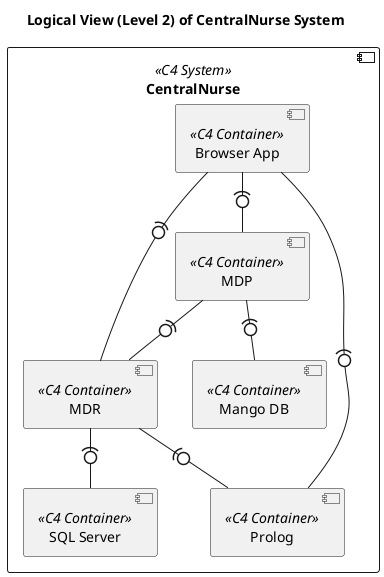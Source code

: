 ﻿@startuml
'https://plantuml.com/component-diagram

title "Logical View (Level 2) of CentralNurse System"

component CentralNurse<<C4 System>>{
    component "Browser App" <<C4 Container>> as front
    component "Mango DB" <<C4 Container>> as mango
    component "MDR" <<C4 Container>> as mdr
    component "MDP" <<C4 Container>> as mdp
    component "Prolog" <<C4 Container>> as prolog
    component "SQL Server" <<C4 Container>> as sqlserver

     mdr -(0- sqlserver
     mdr -(0- prolog
     front -(0-  mdr
     front -(0-  mdp

     mdp -(0-  mango
     mdp -(0-  mdr
     front -(0-  prolog
     

}

@enduml